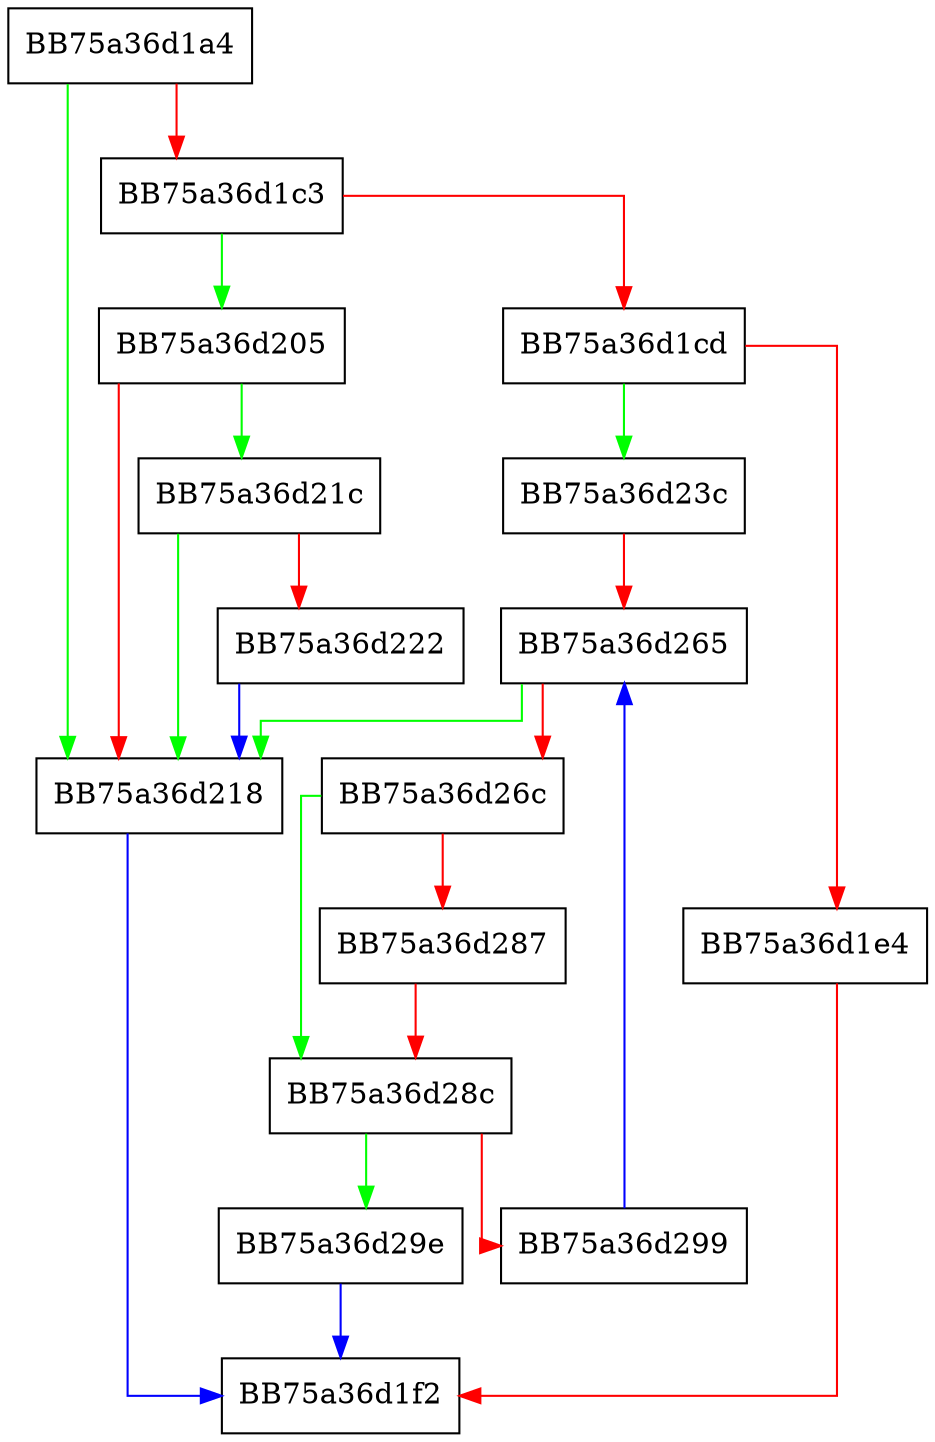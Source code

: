 digraph isPUAThreatId {
  node [shape="box"];
  graph [splines=ortho];
  BB75a36d1a4 -> BB75a36d218 [color="green"];
  BB75a36d1a4 -> BB75a36d1c3 [color="red"];
  BB75a36d1c3 -> BB75a36d205 [color="green"];
  BB75a36d1c3 -> BB75a36d1cd [color="red"];
  BB75a36d1cd -> BB75a36d23c [color="green"];
  BB75a36d1cd -> BB75a36d1e4 [color="red"];
  BB75a36d1e4 -> BB75a36d1f2 [color="red"];
  BB75a36d205 -> BB75a36d21c [color="green"];
  BB75a36d205 -> BB75a36d218 [color="red"];
  BB75a36d218 -> BB75a36d1f2 [color="blue"];
  BB75a36d21c -> BB75a36d218 [color="green"];
  BB75a36d21c -> BB75a36d222 [color="red"];
  BB75a36d222 -> BB75a36d218 [color="blue"];
  BB75a36d23c -> BB75a36d265 [color="red"];
  BB75a36d265 -> BB75a36d218 [color="green"];
  BB75a36d265 -> BB75a36d26c [color="red"];
  BB75a36d26c -> BB75a36d28c [color="green"];
  BB75a36d26c -> BB75a36d287 [color="red"];
  BB75a36d287 -> BB75a36d28c [color="red"];
  BB75a36d28c -> BB75a36d29e [color="green"];
  BB75a36d28c -> BB75a36d299 [color="red"];
  BB75a36d299 -> BB75a36d265 [color="blue"];
  BB75a36d29e -> BB75a36d1f2 [color="blue"];
}
